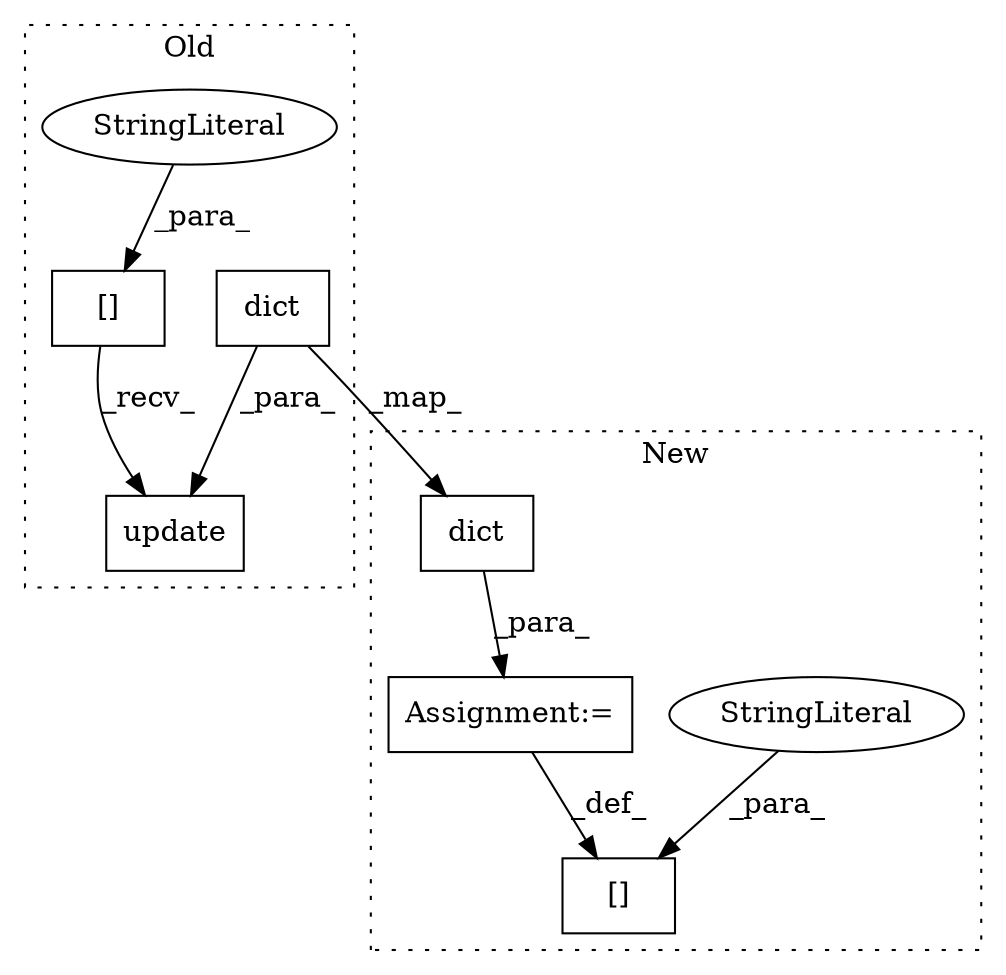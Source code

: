digraph G {
subgraph cluster0 {
1 [label="update" a="32" s="337,367" l="7,1" shape="box"];
5 [label="[]" a="2" s="315,335" l="7,1" shape="box"];
6 [label="StringLiteral" a="45" s="322" l="13" shape="ellipse"];
8 [label="dict" a="32" s="344,366" l="5,1" shape="box"];
label = "Old";
style="dotted";
}
subgraph cluster1 {
2 [label="[]" a="2" s="315,337" l="7,1" shape="box"];
3 [label="Assignment:=" a="7" s="338" l="1" shape="box"];
4 [label="StringLiteral" a="45" s="322" l="15" shape="ellipse"];
7 [label="dict" a="32" s="339,361" l="5,1" shape="box"];
label = "New";
style="dotted";
}
3 -> 2 [label="_def_"];
4 -> 2 [label="_para_"];
5 -> 1 [label="_recv_"];
6 -> 5 [label="_para_"];
7 -> 3 [label="_para_"];
8 -> 1 [label="_para_"];
8 -> 7 [label="_map_"];
}